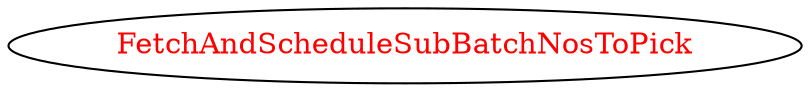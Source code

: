 digraph dependencyGraph {
 concentrate=true;
 ranksep="2.0";
 rankdir="LR"; 
 splines="ortho";
"FetchAndScheduleSubBatchNosToPick" [fontcolor="red"];
}